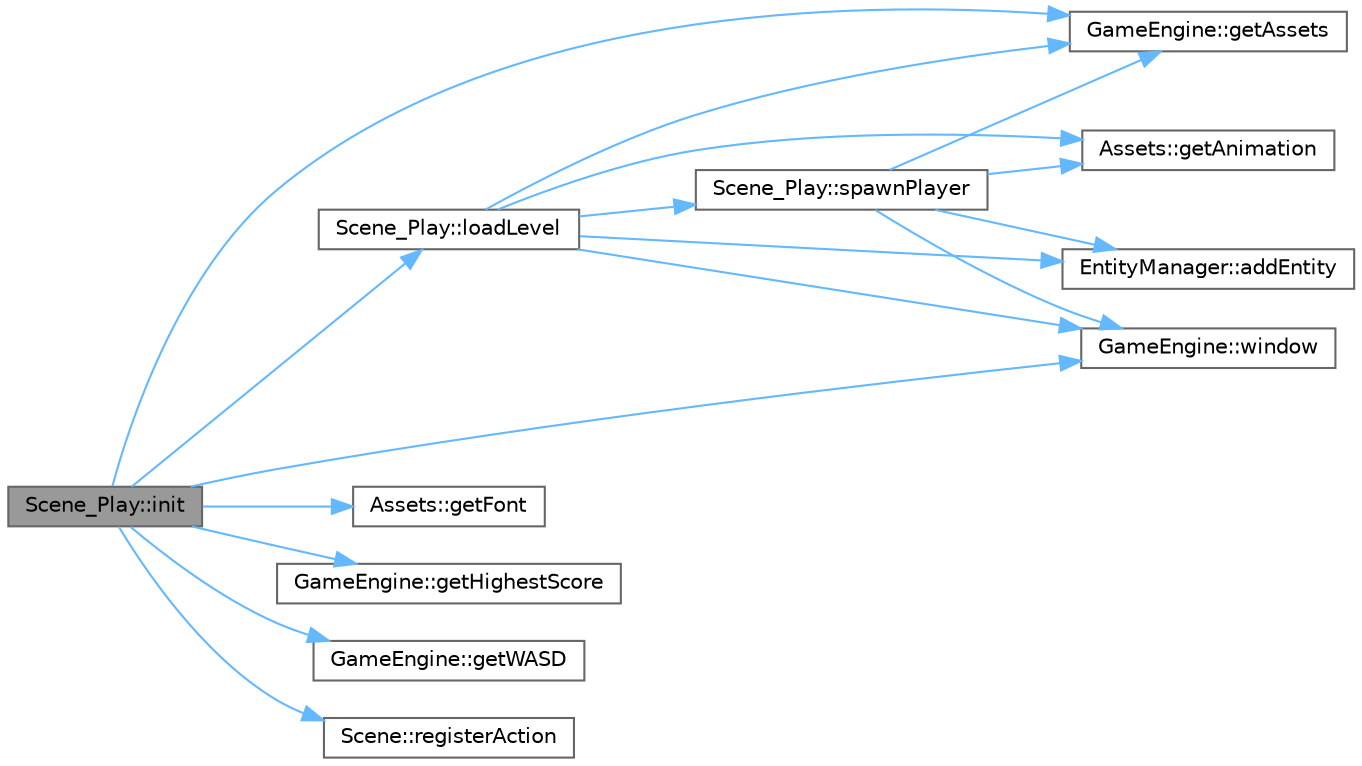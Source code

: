 digraph "Scene_Play::init"
{
 // LATEX_PDF_SIZE
  bgcolor="transparent";
  edge [fontname=Helvetica,fontsize=10,labelfontname=Helvetica,labelfontsize=10];
  node [fontname=Helvetica,fontsize=10,shape=box,height=0.2,width=0.4];
  rankdir="LR";
  Node1 [id="Node000001",label="Scene_Play::init",height=0.2,width=0.4,color="gray40", fillcolor="grey60", style="filled", fontcolor="black",tooltip="definition of pure virtual method from the base class"];
  Node1 -> Node2 [id="edge1_Node000001_Node000002",color="steelblue1",style="solid",tooltip=" "];
  Node2 [id="Node000002",label="GameEngine::getAssets",height=0.2,width=0.4,color="grey40", fillcolor="white", style="filled",URL="$class_game_engine.html#a2db9a2dd6d6cc9879ec988690837f09e",tooltip=" "];
  Node1 -> Node3 [id="edge2_Node000001_Node000003",color="steelblue1",style="solid",tooltip=" "];
  Node3 [id="Node000003",label="Assets::getFont",height=0.2,width=0.4,color="grey40", fillcolor="white", style="filled",URL="$class_assets.html#a044201d3a5016c7ac2785181cec15b50",tooltip=" "];
  Node1 -> Node4 [id="edge3_Node000001_Node000004",color="steelblue1",style="solid",tooltip=" "];
  Node4 [id="Node000004",label="GameEngine::getHighestScore",height=0.2,width=0.4,color="grey40", fillcolor="white", style="filled",URL="$class_game_engine.html#a433221049ae96fe05e841973905fd038",tooltip=" "];
  Node1 -> Node5 [id="edge4_Node000001_Node000005",color="steelblue1",style="solid",tooltip=" "];
  Node5 [id="Node000005",label="GameEngine::getWASD",height=0.2,width=0.4,color="grey40", fillcolor="white", style="filled",URL="$class_game_engine.html#aad9033218861ffe7bb06c5af64902672",tooltip=" "];
  Node1 -> Node6 [id="edge5_Node000001_Node000006",color="steelblue1",style="solid",tooltip=" "];
  Node6 [id="Node000006",label="Scene_Play::loadLevel",height=0.2,width=0.4,color="grey40", fillcolor="white", style="filled",URL="$class_scene___play.html#a957b35988b06b7d0c72aa948188b3b6e",tooltip=" "];
  Node6 -> Node7 [id="edge6_Node000006_Node000007",color="steelblue1",style="solid",tooltip=" "];
  Node7 [id="Node000007",label="EntityManager::addEntity",height=0.2,width=0.4,color="grey40", fillcolor="white", style="filled",URL="$class_entity_manager.html#a85c22d45c0bde41cd2b82336b6f32046",tooltip="adds or deletes the entities at the start of every frame"];
  Node6 -> Node8 [id="edge7_Node000006_Node000008",color="steelblue1",style="solid",tooltip=" "];
  Node8 [id="Node000008",label="Assets::getAnimation",height=0.2,width=0.4,color="grey40", fillcolor="white", style="filled",URL="$class_assets.html#a82a07c4ce9f847b53f635018533c160c",tooltip=" "];
  Node6 -> Node2 [id="edge8_Node000006_Node000002",color="steelblue1",style="solid",tooltip=" "];
  Node6 -> Node9 [id="edge9_Node000006_Node000009",color="steelblue1",style="solid",tooltip=" "];
  Node9 [id="Node000009",label="Scene_Play::spawnPlayer",height=0.2,width=0.4,color="grey40", fillcolor="white", style="filled",URL="$class_scene___play.html#aa4fb330c856093ee8dbb0589852fbcfb",tooltip=" "];
  Node9 -> Node7 [id="edge10_Node000009_Node000007",color="steelblue1",style="solid",tooltip=" "];
  Node9 -> Node8 [id="edge11_Node000009_Node000008",color="steelblue1",style="solid",tooltip=" "];
  Node9 -> Node2 [id="edge12_Node000009_Node000002",color="steelblue1",style="solid",tooltip=" "];
  Node9 -> Node10 [id="edge13_Node000009_Node000010",color="steelblue1",style="solid",tooltip=" "];
  Node10 [id="Node000010",label="GameEngine::window",height=0.2,width=0.4,color="grey40", fillcolor="white", style="filled",URL="$class_game_engine.html#ab54532076e85b26619be743450d3a0e5",tooltip="returns a reference to the assets object"];
  Node6 -> Node10 [id="edge14_Node000006_Node000010",color="steelblue1",style="solid",tooltip=" "];
  Node1 -> Node11 [id="edge15_Node000001_Node000011",color="steelblue1",style="solid",tooltip=" "];
  Node11 [id="Node000011",label="Scene::registerAction",height=0.2,width=0.4,color="grey40", fillcolor="white", style="filled",URL="$class_scene.html#a670b58a8e14e222d9a75afe3eb1e35bc",tooltip="method that registers every action in the scene"];
  Node1 -> Node10 [id="edge16_Node000001_Node000010",color="steelblue1",style="solid",tooltip=" "];
}
